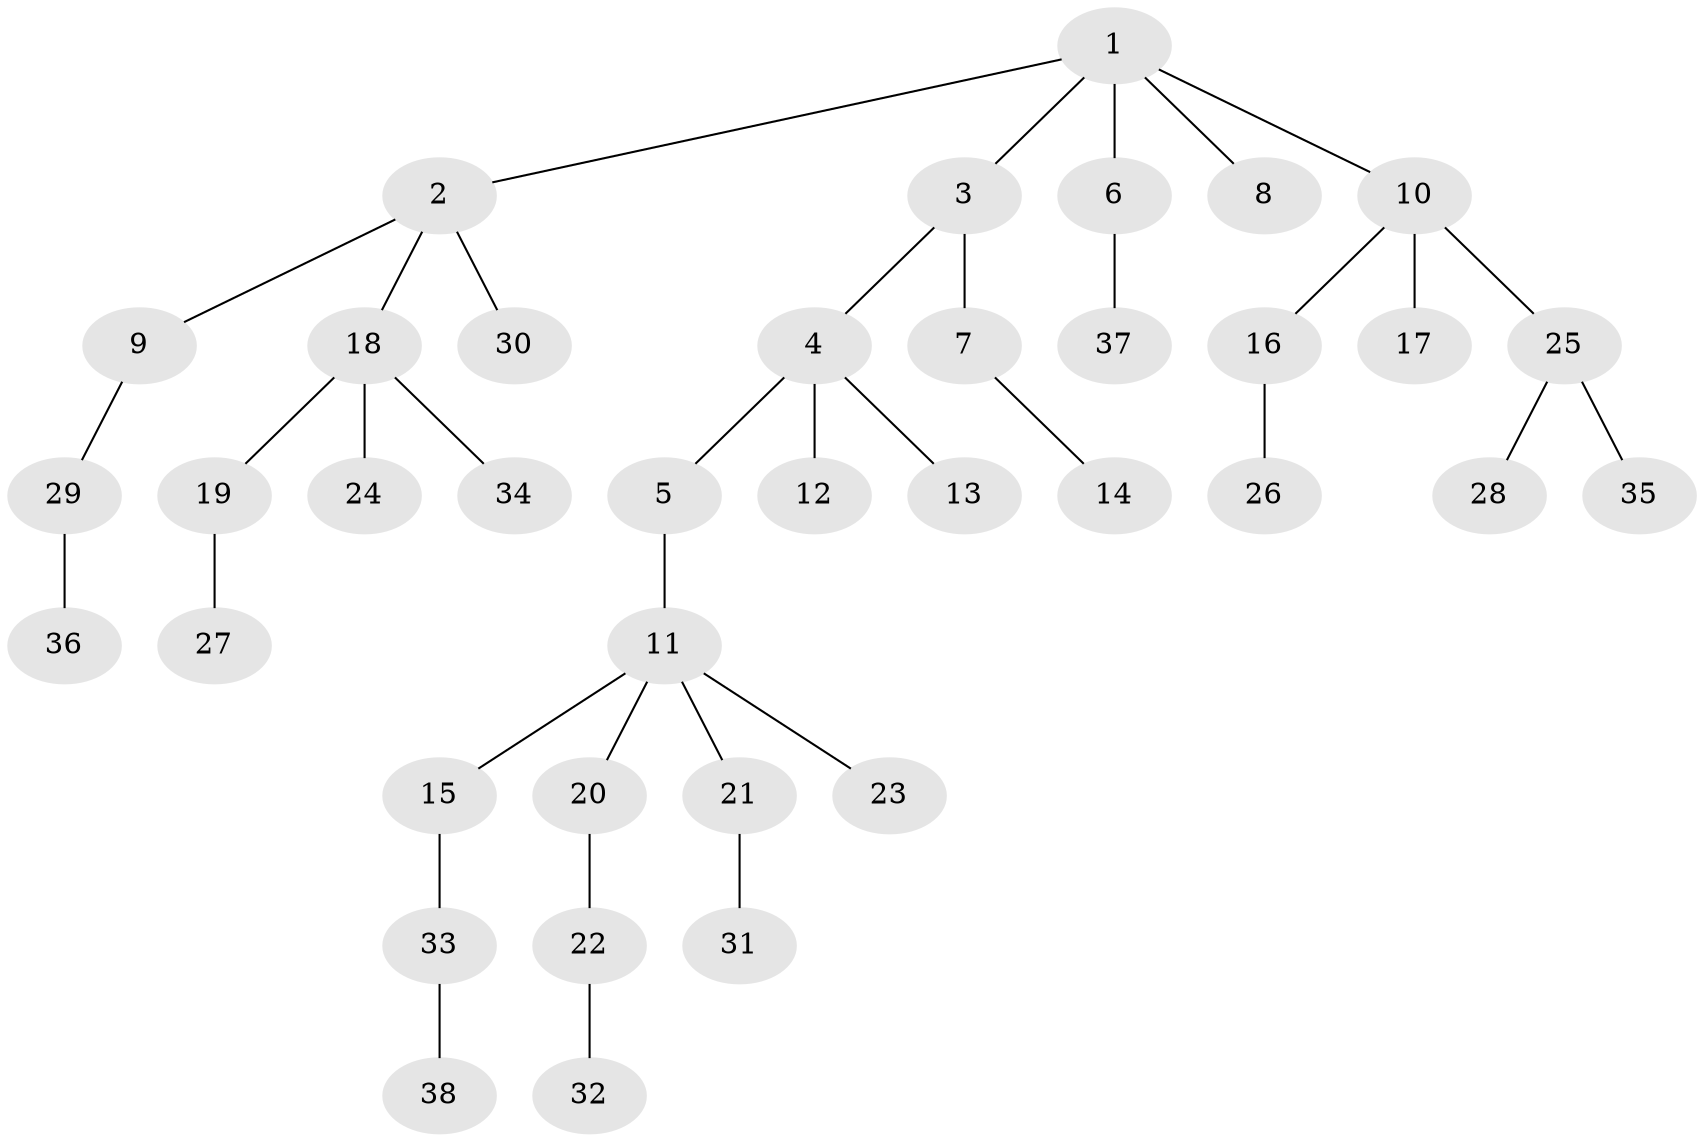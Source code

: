 // original degree distribution, {6: 0.031746031746031744, 5: 0.047619047619047616, 4: 0.047619047619047616, 3: 0.12698412698412698, 2: 0.2222222222222222, 1: 0.5238095238095238}
// Generated by graph-tools (version 1.1) at 2025/51/03/04/25 22:51:50]
// undirected, 38 vertices, 37 edges
graph export_dot {
  node [color=gray90,style=filled];
  1;
  2;
  3;
  4;
  5;
  6;
  7;
  8;
  9;
  10;
  11;
  12;
  13;
  14;
  15;
  16;
  17;
  18;
  19;
  20;
  21;
  22;
  23;
  24;
  25;
  26;
  27;
  28;
  29;
  30;
  31;
  32;
  33;
  34;
  35;
  36;
  37;
  38;
  1 -- 2 [weight=1.0];
  1 -- 3 [weight=1.0];
  1 -- 6 [weight=1.0];
  1 -- 8 [weight=1.0];
  1 -- 10 [weight=1.0];
  2 -- 9 [weight=1.0];
  2 -- 18 [weight=1.0];
  2 -- 30 [weight=1.0];
  3 -- 4 [weight=1.0];
  3 -- 7 [weight=1.0];
  4 -- 5 [weight=1.0];
  4 -- 12 [weight=1.0];
  4 -- 13 [weight=1.0];
  5 -- 11 [weight=1.0];
  6 -- 37 [weight=1.0];
  7 -- 14 [weight=1.0];
  9 -- 29 [weight=1.0];
  10 -- 16 [weight=1.0];
  10 -- 17 [weight=1.0];
  10 -- 25 [weight=1.0];
  11 -- 15 [weight=1.0];
  11 -- 20 [weight=1.0];
  11 -- 21 [weight=1.0];
  11 -- 23 [weight=1.0];
  15 -- 33 [weight=1.0];
  16 -- 26 [weight=1.0];
  18 -- 19 [weight=1.0];
  18 -- 24 [weight=1.0];
  18 -- 34 [weight=1.0];
  19 -- 27 [weight=1.0];
  20 -- 22 [weight=1.0];
  21 -- 31 [weight=1.0];
  22 -- 32 [weight=1.0];
  25 -- 28 [weight=1.0];
  25 -- 35 [weight=1.0];
  29 -- 36 [weight=1.0];
  33 -- 38 [weight=1.0];
}
